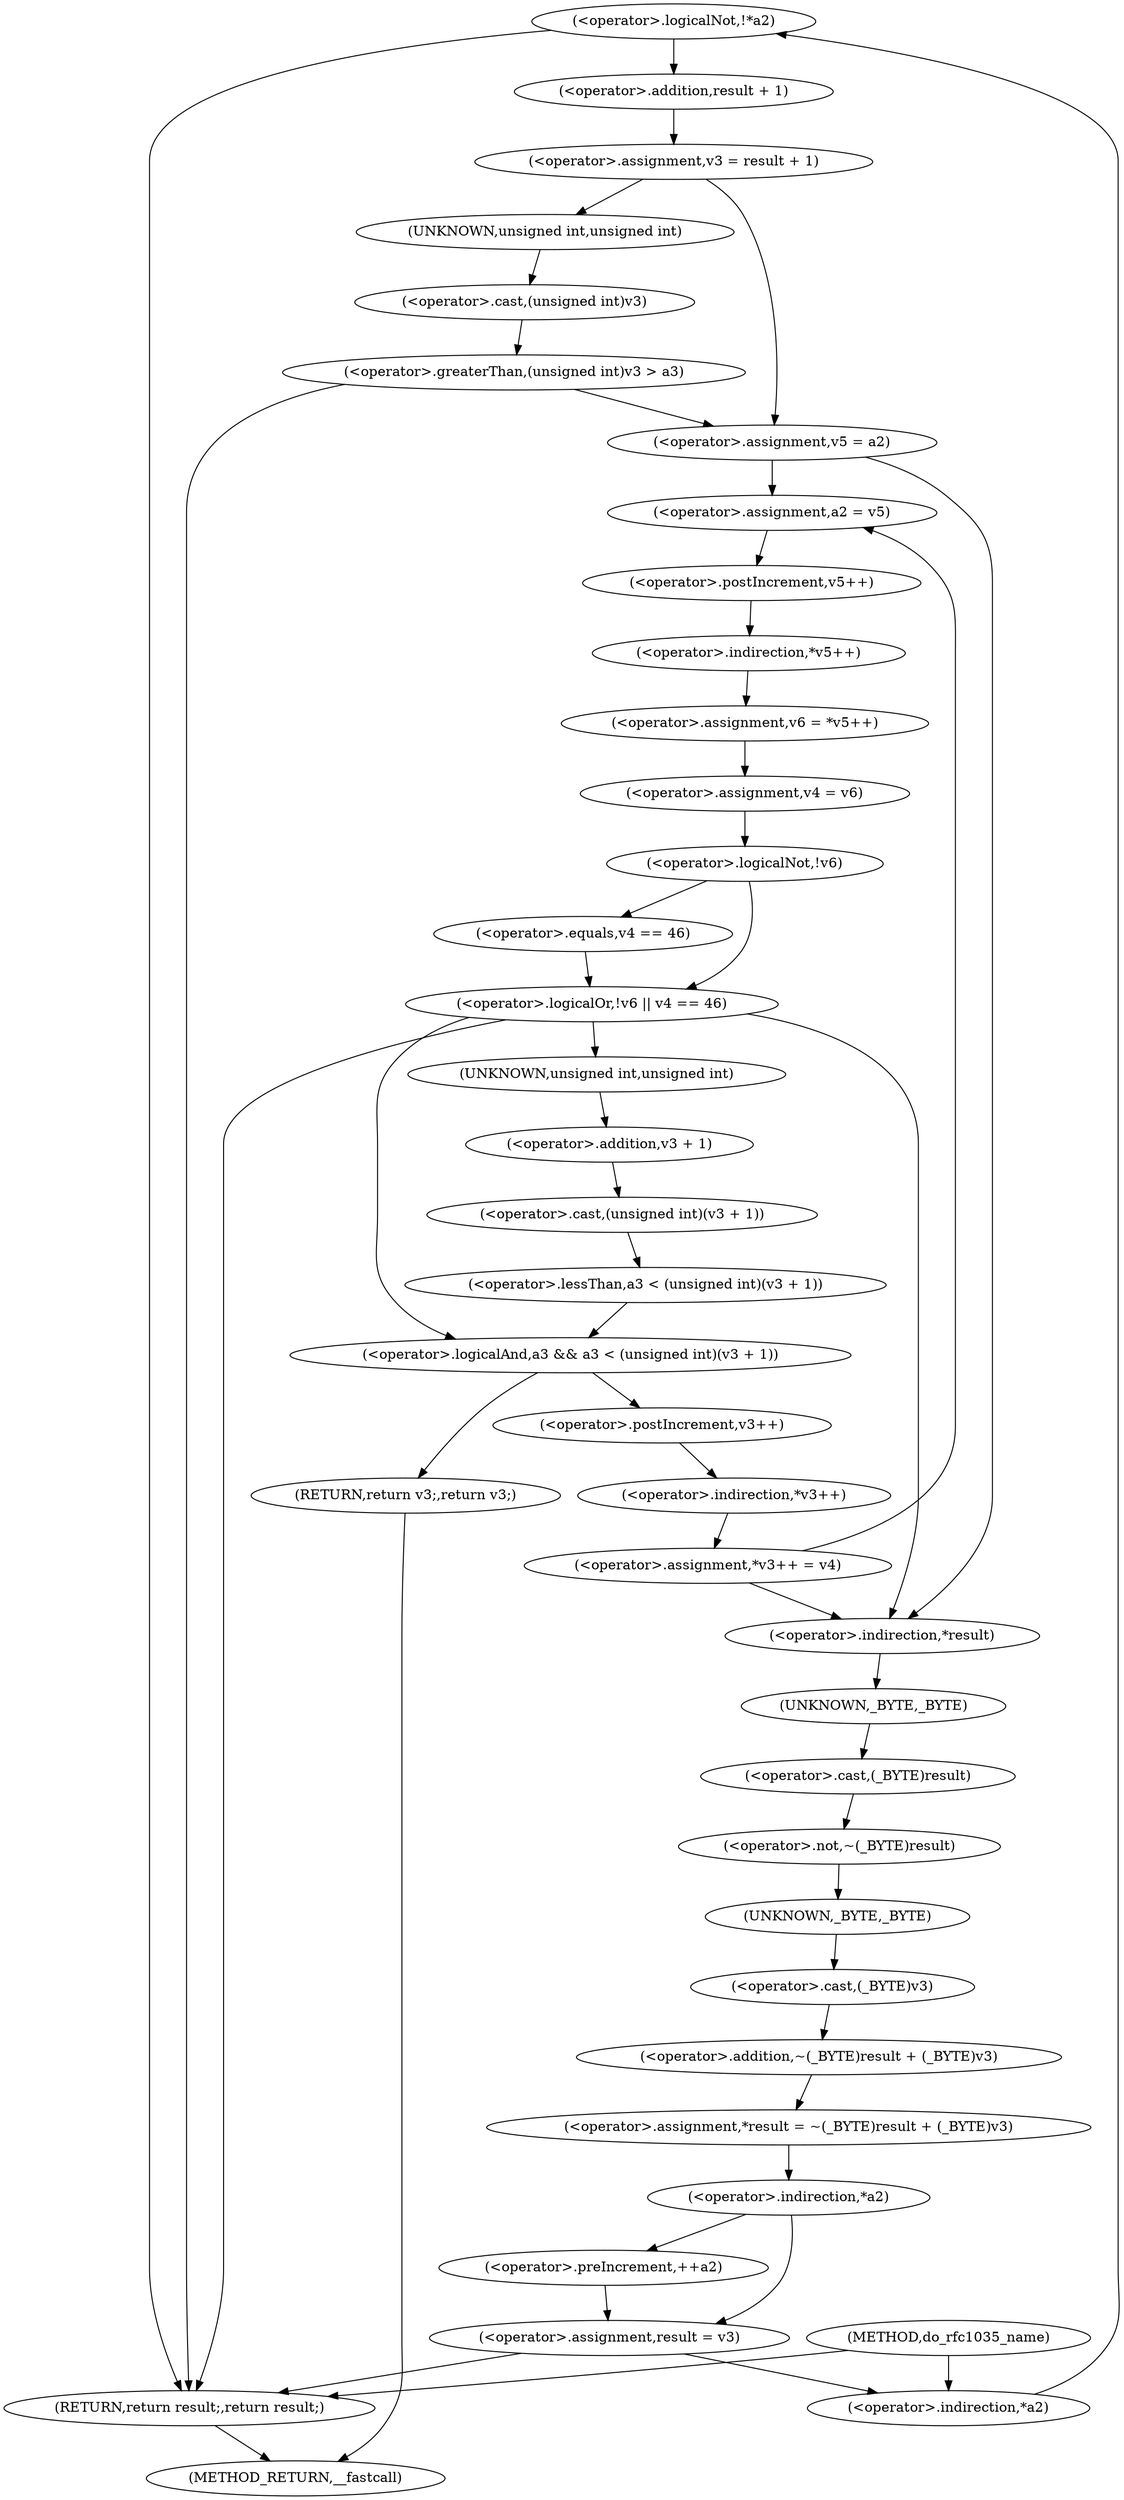 digraph do_rfc1035_name {  
"1000118" [label = "(<operator>.logicalNot,!*a2)" ]
"1000119" [label = "(<operator>.indirection,*a2)" ]
"1000122" [label = "(<operator>.assignment,v3 = result + 1)" ]
"1000124" [label = "(<operator>.addition,result + 1)" ]
"1000131" [label = "(<operator>.greaterThan,(unsigned int)v3 > a3)" ]
"1000132" [label = "(<operator>.cast,(unsigned int)v3)" ]
"1000133" [label = "(UNKNOWN,unsigned int,unsigned int)" ]
"1000137" [label = "(<operator>.assignment,v5 = a2)" ]
"1000143" [label = "(<operator>.assignment,a2 = v5)" ]
"1000146" [label = "(<operator>.assignment,v6 = *v5++)" ]
"1000148" [label = "(<operator>.indirection,*v5++)" ]
"1000149" [label = "(<operator>.postIncrement,v5++)" ]
"1000151" [label = "(<operator>.assignment,v4 = v6)" ]
"1000155" [label = "(<operator>.logicalOr,!v6 || v4 == 46)" ]
"1000156" [label = "(<operator>.logicalNot,!v6)" ]
"1000158" [label = "(<operator>.equals,v4 == 46)" ]
"1000163" [label = "(<operator>.logicalAnd,a3 && a3 < (unsigned int)(v3 + 1))" ]
"1000165" [label = "(<operator>.lessThan,a3 < (unsigned int)(v3 + 1))" ]
"1000167" [label = "(<operator>.cast,(unsigned int)(v3 + 1))" ]
"1000168" [label = "(UNKNOWN,unsigned int,unsigned int)" ]
"1000169" [label = "(<operator>.addition,v3 + 1)" ]
"1000172" [label = "(RETURN,return v3;,return v3;)" ]
"1000174" [label = "(<operator>.assignment,*v3++ = v4)" ]
"1000175" [label = "(<operator>.indirection,*v3++)" ]
"1000176" [label = "(<operator>.postIncrement,v3++)" ]
"1000179" [label = "(<operator>.assignment,*result = ~(_BYTE)result + (_BYTE)v3)" ]
"1000180" [label = "(<operator>.indirection,*result)" ]
"1000182" [label = "(<operator>.addition,~(_BYTE)result + (_BYTE)v3)" ]
"1000183" [label = "(<operator>.not,~(_BYTE)result)" ]
"1000184" [label = "(<operator>.cast,(_BYTE)result)" ]
"1000185" [label = "(UNKNOWN,_BYTE,_BYTE)" ]
"1000187" [label = "(<operator>.cast,(_BYTE)v3)" ]
"1000188" [label = "(UNKNOWN,_BYTE,_BYTE)" ]
"1000191" [label = "(<operator>.indirection,*a2)" ]
"1000193" [label = "(<operator>.preIncrement,++a2)" ]
"1000195" [label = "(<operator>.assignment,result = v3)" ]
"1000198" [label = "(RETURN,return result;,return result;)" ]
"1000105" [label = "(METHOD,do_rfc1035_name)" ]
"1000200" [label = "(METHOD_RETURN,__fastcall)" ]
  "1000118" -> "1000198" 
  "1000118" -> "1000124" 
  "1000119" -> "1000118" 
  "1000122" -> "1000133" 
  "1000122" -> "1000137" 
  "1000124" -> "1000122" 
  "1000131" -> "1000198" 
  "1000131" -> "1000137" 
  "1000132" -> "1000131" 
  "1000133" -> "1000132" 
  "1000137" -> "1000143" 
  "1000137" -> "1000180" 
  "1000143" -> "1000149" 
  "1000146" -> "1000151" 
  "1000148" -> "1000146" 
  "1000149" -> "1000148" 
  "1000151" -> "1000156" 
  "1000155" -> "1000180" 
  "1000155" -> "1000198" 
  "1000155" -> "1000163" 
  "1000155" -> "1000168" 
  "1000156" -> "1000155" 
  "1000156" -> "1000158" 
  "1000158" -> "1000155" 
  "1000163" -> "1000172" 
  "1000163" -> "1000176" 
  "1000165" -> "1000163" 
  "1000167" -> "1000165" 
  "1000168" -> "1000169" 
  "1000169" -> "1000167" 
  "1000172" -> "1000200" 
  "1000174" -> "1000143" 
  "1000174" -> "1000180" 
  "1000175" -> "1000174" 
  "1000176" -> "1000175" 
  "1000179" -> "1000191" 
  "1000180" -> "1000185" 
  "1000182" -> "1000179" 
  "1000183" -> "1000188" 
  "1000184" -> "1000183" 
  "1000185" -> "1000184" 
  "1000187" -> "1000182" 
  "1000188" -> "1000187" 
  "1000191" -> "1000193" 
  "1000191" -> "1000195" 
  "1000193" -> "1000195" 
  "1000195" -> "1000119" 
  "1000195" -> "1000198" 
  "1000198" -> "1000200" 
  "1000105" -> "1000119" 
  "1000105" -> "1000198" 
}
